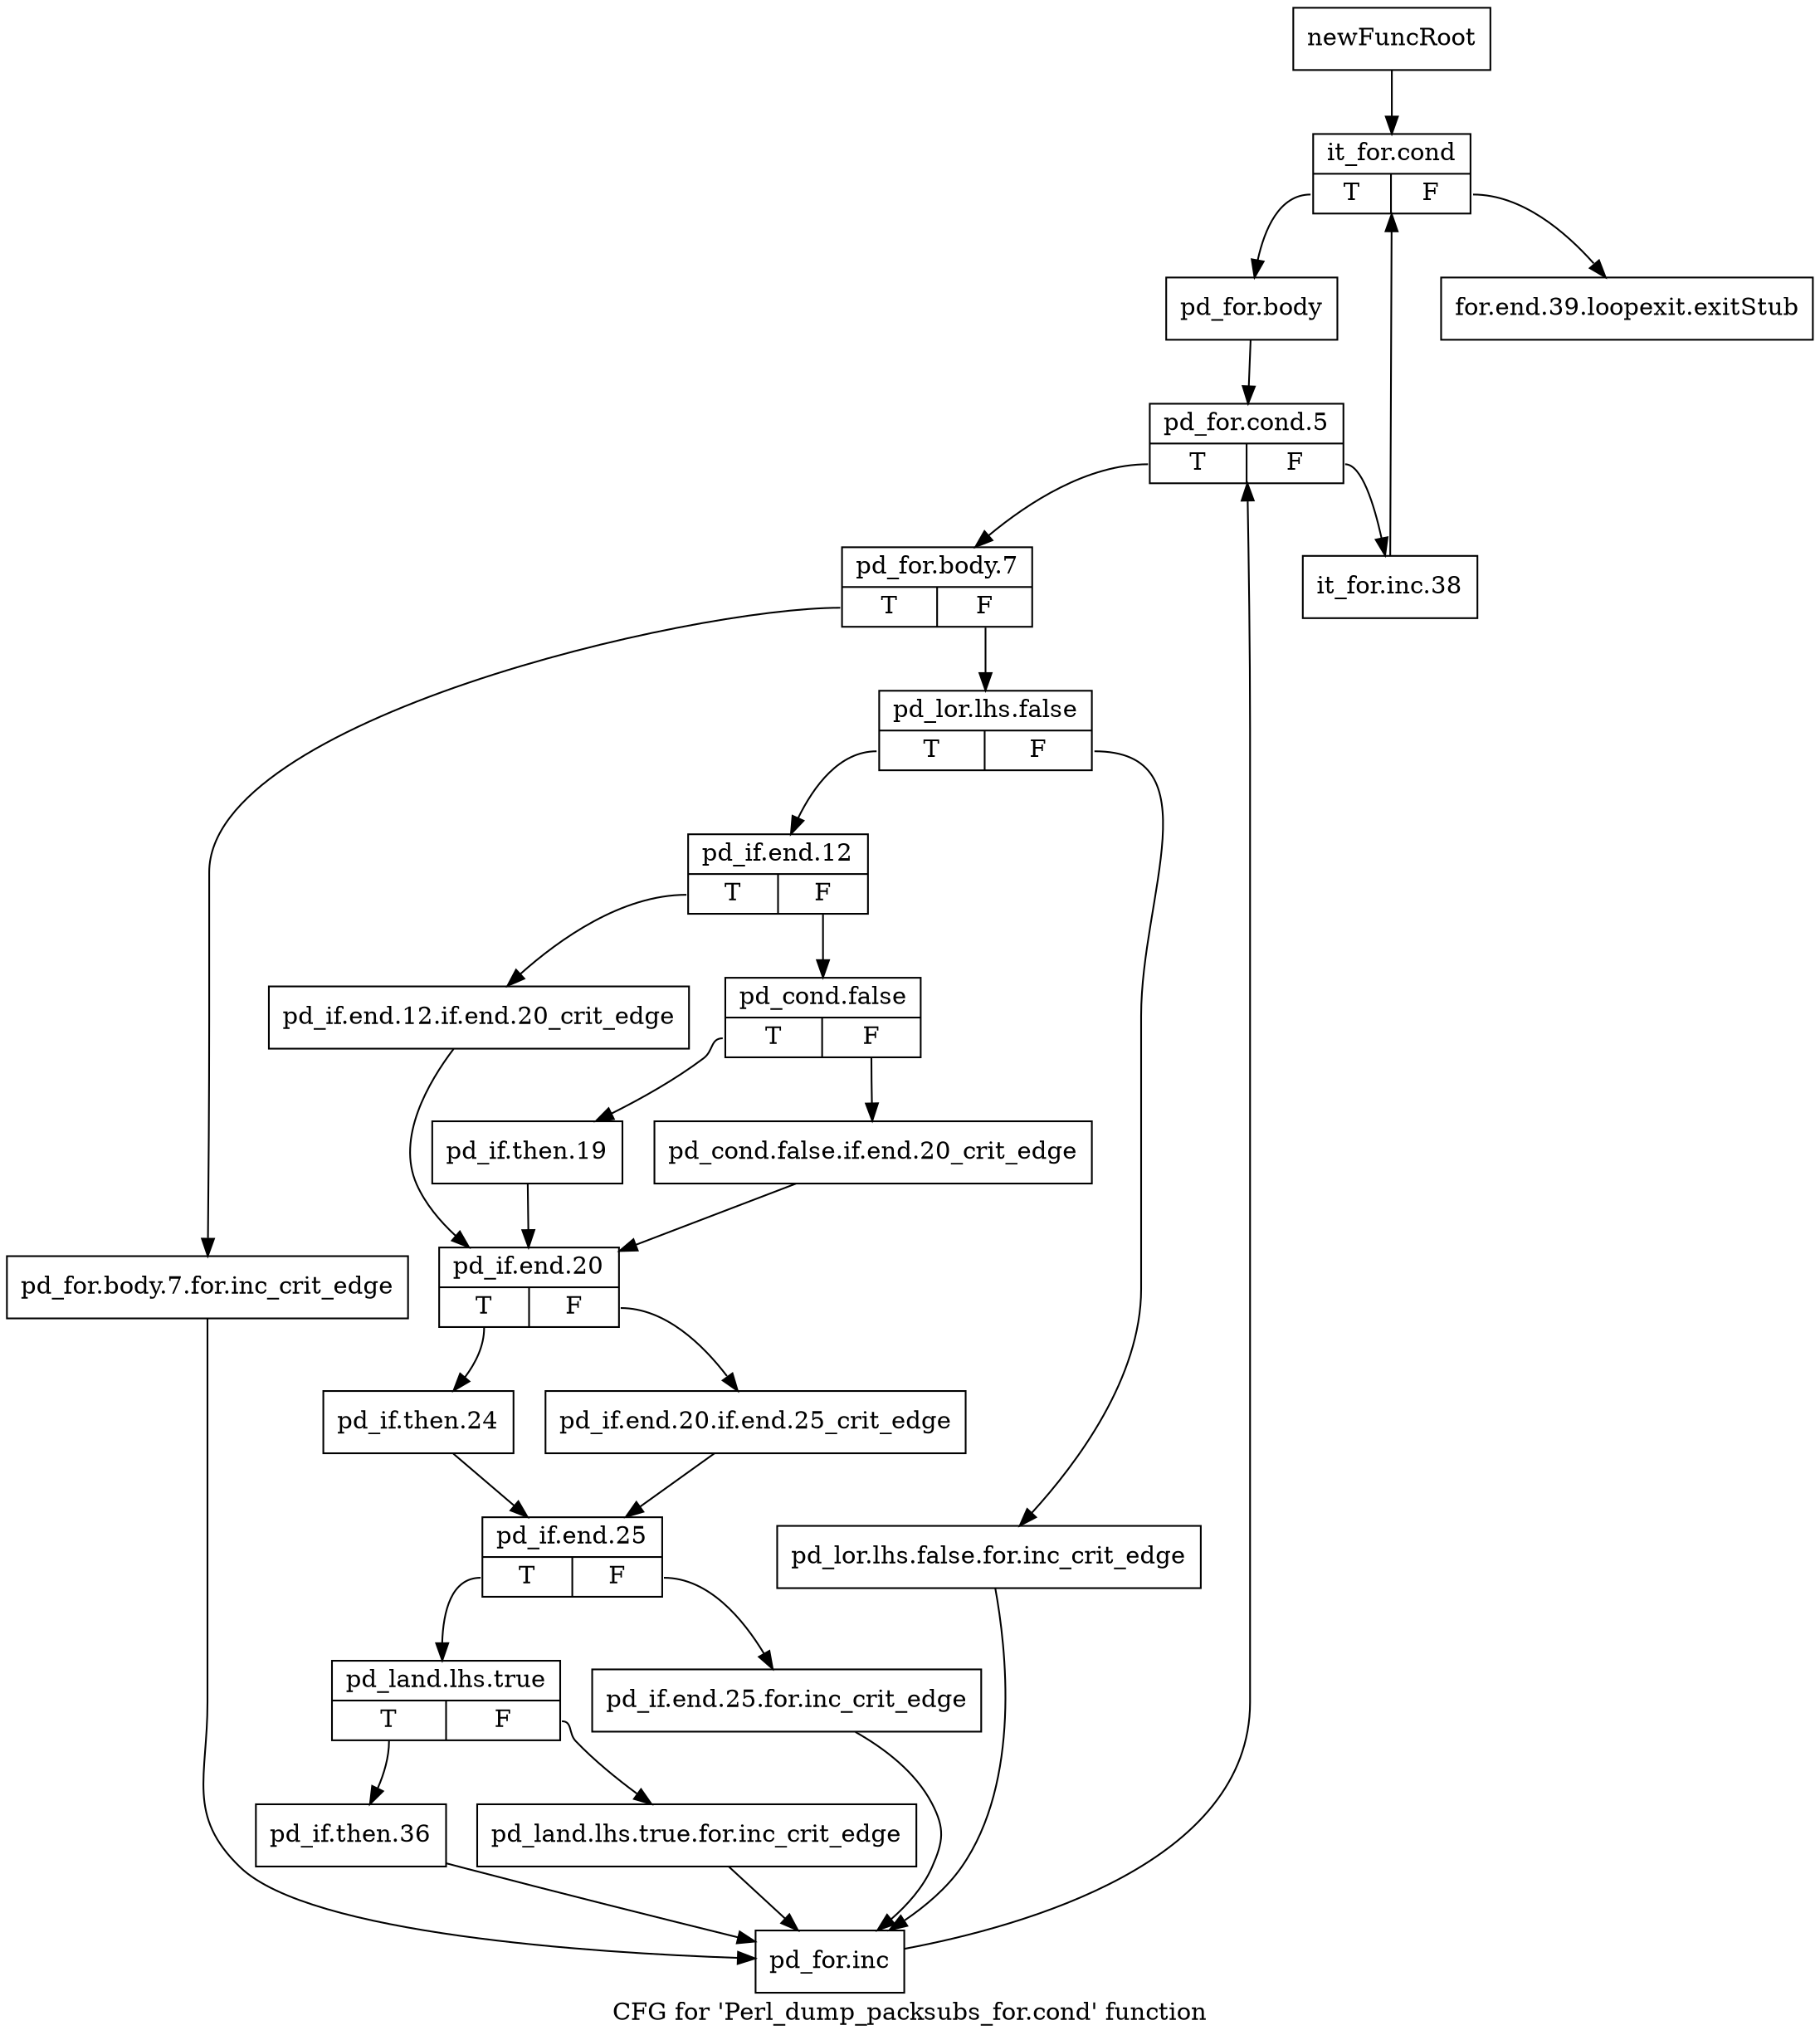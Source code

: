 digraph "CFG for 'Perl_dump_packsubs_for.cond' function" {
	label="CFG for 'Perl_dump_packsubs_for.cond' function";

	Node0x4b3b4d0 [shape=record,label="{newFuncRoot}"];
	Node0x4b3b4d0 -> Node0x4b3ba60;
	Node0x4b3b520 [shape=record,label="{for.end.39.loopexit.exitStub}"];
	Node0x4b3ba60 [shape=record,label="{it_for.cond|{<s0>T|<s1>F}}"];
	Node0x4b3ba60:s0 -> Node0x4b3bab0;
	Node0x4b3ba60:s1 -> Node0x4b3b520;
	Node0x4b3bab0 [shape=record,label="{pd_for.body}"];
	Node0x4b3bab0 -> Node0x4b3bb00;
	Node0x4b3bb00 [shape=record,label="{pd_for.cond.5|{<s0>T|<s1>F}}"];
	Node0x4b3bb00:s0 -> Node0x4b3bba0;
	Node0x4b3bb00:s1 -> Node0x4b3bb50;
	Node0x4b3bb50 [shape=record,label="{it_for.inc.38}"];
	Node0x4b3bb50 -> Node0x4b3ba60;
	Node0x4b3bba0 [shape=record,label="{pd_for.body.7|{<s0>T|<s1>F}}"];
	Node0x4b3bba0:s0 -> Node0x4b3c0a0;
	Node0x4b3bba0:s1 -> Node0x4b3bbf0;
	Node0x4b3bbf0 [shape=record,label="{pd_lor.lhs.false|{<s0>T|<s1>F}}"];
	Node0x4b3bbf0:s0 -> Node0x4b3bc90;
	Node0x4b3bbf0:s1 -> Node0x4b3bc40;
	Node0x4b3bc40 [shape=record,label="{pd_lor.lhs.false.for.inc_crit_edge}"];
	Node0x4b3bc40 -> Node0x4b3c0f0;
	Node0x4b3bc90 [shape=record,label="{pd_if.end.12|{<s0>T|<s1>F}}"];
	Node0x4b3bc90:s0 -> Node0x4b3bdd0;
	Node0x4b3bc90:s1 -> Node0x4b3bce0;
	Node0x4b3bce0 [shape=record,label="{pd_cond.false|{<s0>T|<s1>F}}"];
	Node0x4b3bce0:s0 -> Node0x4b3bd80;
	Node0x4b3bce0:s1 -> Node0x4b3bd30;
	Node0x4b3bd30 [shape=record,label="{pd_cond.false.if.end.20_crit_edge}"];
	Node0x4b3bd30 -> Node0x4b3be20;
	Node0x4b3bd80 [shape=record,label="{pd_if.then.19}"];
	Node0x4b3bd80 -> Node0x4b3be20;
	Node0x4b3bdd0 [shape=record,label="{pd_if.end.12.if.end.20_crit_edge}"];
	Node0x4b3bdd0 -> Node0x4b3be20;
	Node0x4b3be20 [shape=record,label="{pd_if.end.20|{<s0>T|<s1>F}}"];
	Node0x4b3be20:s0 -> Node0x4b3bec0;
	Node0x4b3be20:s1 -> Node0x4b3be70;
	Node0x4b3be70 [shape=record,label="{pd_if.end.20.if.end.25_crit_edge}"];
	Node0x4b3be70 -> Node0x4b3bf10;
	Node0x4b3bec0 [shape=record,label="{pd_if.then.24}"];
	Node0x4b3bec0 -> Node0x4b3bf10;
	Node0x4b3bf10 [shape=record,label="{pd_if.end.25|{<s0>T|<s1>F}}"];
	Node0x4b3bf10:s0 -> Node0x4b3bfb0;
	Node0x4b3bf10:s1 -> Node0x4b3bf60;
	Node0x4b3bf60 [shape=record,label="{pd_if.end.25.for.inc_crit_edge}"];
	Node0x4b3bf60 -> Node0x4b3c0f0;
	Node0x4b3bfb0 [shape=record,label="{pd_land.lhs.true|{<s0>T|<s1>F}}"];
	Node0x4b3bfb0:s0 -> Node0x4b3c050;
	Node0x4b3bfb0:s1 -> Node0x4b3c000;
	Node0x4b3c000 [shape=record,label="{pd_land.lhs.true.for.inc_crit_edge}"];
	Node0x4b3c000 -> Node0x4b3c0f0;
	Node0x4b3c050 [shape=record,label="{pd_if.then.36}"];
	Node0x4b3c050 -> Node0x4b3c0f0;
	Node0x4b3c0a0 [shape=record,label="{pd_for.body.7.for.inc_crit_edge}"];
	Node0x4b3c0a0 -> Node0x4b3c0f0;
	Node0x4b3c0f0 [shape=record,label="{pd_for.inc}"];
	Node0x4b3c0f0 -> Node0x4b3bb00;
}
